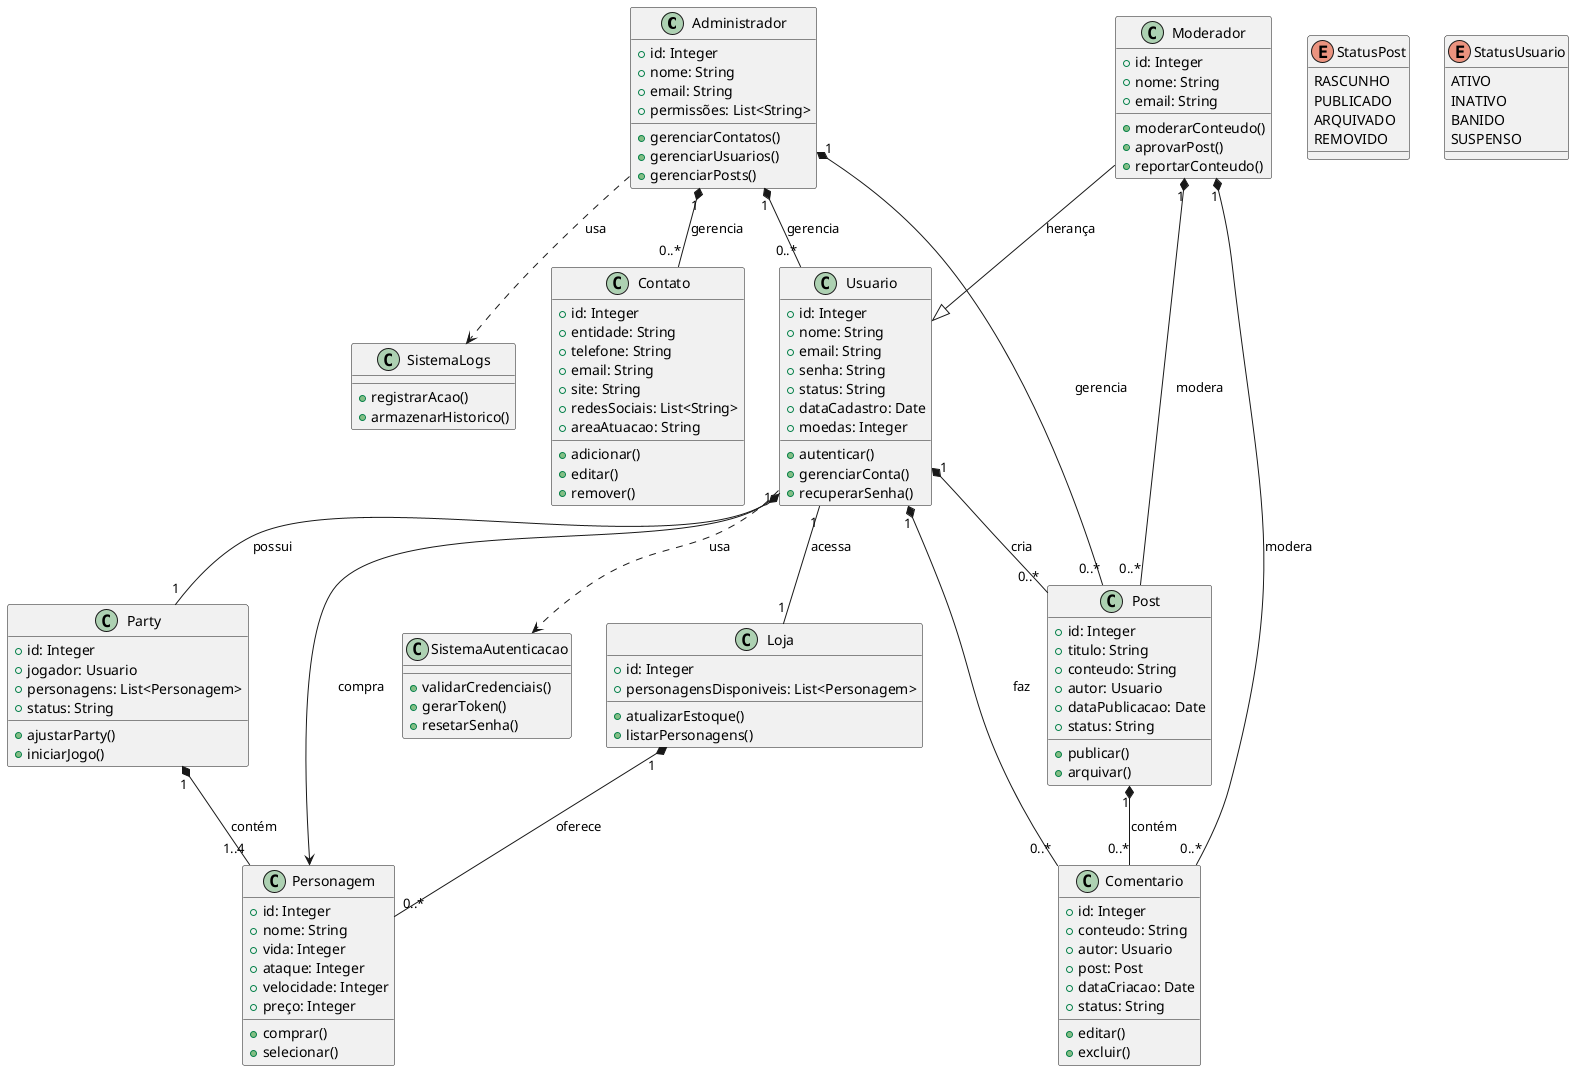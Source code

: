 @startuml sistema_geral_atualizado

class Administrador {
  + id: Integer
  + nome: String
  + email: String
  + permissões: List<String>
  + gerenciarContatos()
  + gerenciarUsuarios()
  + gerenciarPosts()
}

class Moderador {
  + id: Integer
  + nome: String
  + email: String
  + moderarConteudo()
  + aprovarPost()
  + reportarConteudo()
}

class Usuario {
  + id: Integer
  + nome: String
  + email: String
  + senha: String
  + status: String
  + dataCadastro: Date
  + moedas: Integer
  + autenticar()
  + gerenciarConta()
  + recuperarSenha()
}

class Post {
  + id: Integer
  + titulo: String
  + conteudo: String
  + autor: Usuario
  + dataPublicacao: Date
  + status: String
  + publicar()
  + arquivar()
}

class Comentario {
  + id: Integer
  + conteudo: String
  + autor: Usuario
  + post: Post
  + dataCriacao: Date
  + status: String
  + editar()
  + excluir()
}

class Contato {
  + id: Integer
  + entidade: String
  + telefone: String
  + email: String
  + site: String
  + redesSociais: List<String>
  + areaAtuacao: String
  + adicionar()
  + editar()
  + remover()
}

class Party {
  + id: Integer
  + jogador: Usuario
  + personagens: List<Personagem>
  + status: String
  + ajustarParty()
  + iniciarJogo()
}

class Personagem {
  + id: Integer
  + nome: String
  + vida: Integer
  + ataque: Integer
  + velocidade: Integer
  + preço: Integer
  + comprar()
  + selecionar()
}

class Loja {
  + id: Integer
  + personagensDisponiveis: List<Personagem>
  + atualizarEstoque()
  + listarPersonagens()
}

class SistemaAutenticacao {
  + validarCredenciais()
  + gerarToken()
  + resetarSenha()
}

class SistemaLogs {
  + registrarAcao()
  + armazenarHistorico()
}

Administrador "1" *-- "0..*" Contato : gerencia
Administrador "1" *-- "0..*" Usuario : gerencia
Administrador "1" *-- "0..*" Post : gerencia

Moderador --|> Usuario : herança
Moderador "1" *-- "0..*" Post : modera
Moderador "1" *-- "0..*" Comentario : modera

Usuario "1" *-- "0..*" Post : cria
Usuario "1" *-- "0..*" Comentario : faz
Usuario "1" *-- "1" Party : possui

Post "1" *-- "0..*" Comentario : contém

Party "1" *-- "1..4" Personagem : contém

Loja "1" *-- "0..*" Personagem : oferece
Usuario "1" -- "1" Loja : acessa
Usuario --> Personagem : compra

Usuario ..> SistemaAutenticacao : usa
Administrador ..> SistemaLogs : usa

enum StatusPost {
  RASCUNHO
  PUBLICADO
  ARQUIVADO
  REMOVIDO
}

enum StatusUsuario {
  ATIVO
  INATIVO
  BANIDO
  SUSPENSO
}

@enduml
